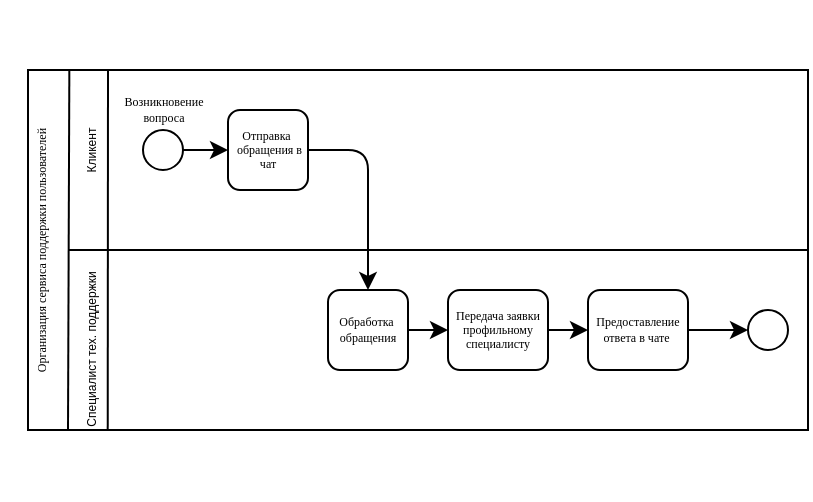 <mxfile version="13.6.4" type="device"><diagram id="Upfvz6pI_EN9o4qVzGVB" name="Page-1"><mxGraphModel dx="413" dy="230" grid="1" gridSize="10" guides="1" tooltips="1" connect="1" arrows="1" fold="1" page="1" pageScale="1" pageWidth="827" pageHeight="1169" math="0" shadow="0"><root><mxCell id="0"/><mxCell id="1" parent="0"/><mxCell id="xtb4a4TuE3vI2LmCWkQj-1" value="" style="rounded=0;whiteSpace=wrap;html=1;" vertex="1" parent="1"><mxGeometry x="170" y="240" width="390" height="180" as="geometry"/></mxCell><mxCell id="xtb4a4TuE3vI2LmCWkQj-2" value="" style="endArrow=none;html=1;entryX=1;entryY=0.5;entryDx=0;entryDy=0;" edge="1" parent="1" target="xtb4a4TuE3vI2LmCWkQj-1"><mxGeometry width="50" height="50" relative="1" as="geometry"><mxPoint x="190" y="330" as="sourcePoint"/><mxPoint x="450" y="350" as="targetPoint"/></mxGeometry></mxCell><mxCell id="xtb4a4TuE3vI2LmCWkQj-3" value="" style="endArrow=none;html=1;entryX=0.053;entryY=0.003;entryDx=0;entryDy=0;entryPerimeter=0;" edge="1" parent="1" target="xtb4a4TuE3vI2LmCWkQj-1"><mxGeometry width="50" height="50" relative="1" as="geometry"><mxPoint x="190" y="420" as="sourcePoint"/><mxPoint x="190" y="219" as="targetPoint"/></mxGeometry></mxCell><mxCell id="xtb4a4TuE3vI2LmCWkQj-4" value="" style="endArrow=none;html=1;exitX=0.08;exitY=0.993;exitDx=0;exitDy=0;exitPerimeter=0;" edge="1" parent="1" source="xtb4a4TuE3vI2LmCWkQj-7"><mxGeometry width="50" height="50" relative="1" as="geometry"><mxPoint x="210.2" y="440" as="sourcePoint"/><mxPoint x="210" y="240" as="targetPoint"/></mxGeometry></mxCell><mxCell id="xtb4a4TuE3vI2LmCWkQj-5" value="&lt;p class=&quot;MsoNormal&quot;&gt;&lt;span style=&quot;font-family: &amp;#34;times new roman&amp;#34; ; font-size: 14 0000pt&quot;&gt;&lt;font style=&quot;font-size: 6px&quot;&gt;Организация сервиса поддержки пользователей&lt;/font&gt;&lt;/span&gt;&lt;/p&gt;" style="text;html=1;strokeColor=none;fillColor=none;align=center;verticalAlign=middle;whiteSpace=wrap;rounded=0;rotation=-90;" vertex="1" parent="1"><mxGeometry x="50" y="320" width="250" height="20" as="geometry"/></mxCell><mxCell id="xtb4a4TuE3vI2LmCWkQj-6" value="&lt;font style=&quot;font-size: 6px&quot;&gt;Кликент&lt;/font&gt;" style="text;html=1;strokeColor=none;fillColor=none;align=center;verticalAlign=middle;whiteSpace=wrap;rounded=0;rotation=270;" vertex="1" parent="1"><mxGeometry x="180" y="270" width="40" height="20" as="geometry"/></mxCell><mxCell id="xtb4a4TuE3vI2LmCWkQj-7" value="&lt;font style=&quot;font-size: 6px&quot;&gt;Специалист тех. поддержки&lt;/font&gt;" style="text;html=1;strokeColor=none;fillColor=none;align=center;verticalAlign=middle;whiteSpace=wrap;rounded=0;rotation=270;" vertex="1" parent="1"><mxGeometry x="152.5" y="370" width="95" height="20" as="geometry"/></mxCell><mxCell id="xtb4a4TuE3vI2LmCWkQj-8" value="" style="ellipse;whiteSpace=wrap;html=1;aspect=fixed;" vertex="1" parent="1"><mxGeometry x="227.5" y="270" width="20" height="20" as="geometry"/></mxCell><mxCell id="xtb4a4TuE3vI2LmCWkQj-9" value="" style="ellipse;whiteSpace=wrap;html=1;aspect=fixed;" vertex="1" parent="1"><mxGeometry x="530" y="360" width="20" height="20" as="geometry"/></mxCell><mxCell id="xtb4a4TuE3vI2LmCWkQj-10" value="&lt;p class=&quot;MsoNormal&quot; style=&quot;font-size: 6px&quot;&gt;&lt;font style=&quot;font-size: 6px&quot;&gt;Отправка&amp;nbsp; &amp;nbsp;&lt;/font&gt;&lt;span&gt;обращения в чат&lt;/span&gt;&lt;/p&gt;" style="rounded=1;html=1;spacing=1;whiteSpace=wrap;fontFamily=Times New Roman;fontSize=6;" vertex="1" parent="1"><mxGeometry x="270" y="260" width="40" height="40" as="geometry"/></mxCell><mxCell id="xtb4a4TuE3vI2LmCWkQj-11" value="&lt;p class=&quot;MsoNormal&quot;&gt;Обработка&amp;nbsp; обращения&lt;/p&gt;" style="rounded=1;html=1;spacing=1;whiteSpace=wrap;fontFamily=Times New Roman;fontSize=6;" vertex="1" parent="1"><mxGeometry x="320" y="350" width="40" height="40" as="geometry"/></mxCell><mxCell id="xtb4a4TuE3vI2LmCWkQj-12" value="&lt;p class=&quot;MsoNormal&quot;&gt;Передача&amp;nbsp;заявки профильному специалисту&lt;/p&gt;" style="rounded=1;html=1;spacing=1;whiteSpace=wrap;fontFamily=Times New Roman;fontSize=6;" vertex="1" parent="1"><mxGeometry x="380" y="350" width="50" height="40" as="geometry"/></mxCell><mxCell id="xtb4a4TuE3vI2LmCWkQj-13" value="&lt;p class=&quot;MsoNormal&quot;&gt;Предоставление ответа в чате&amp;nbsp;&lt;/p&gt;" style="rounded=1;html=1;spacing=1;whiteSpace=wrap;fontFamily=Times New Roman;fontSize=6;" vertex="1" parent="1"><mxGeometry x="450" y="350" width="50" height="40" as="geometry"/></mxCell><mxCell id="xtb4a4TuE3vI2LmCWkQj-14" value="Возникновение вопроса" style="text;html=1;strokeColor=none;fillColor=none;align=center;verticalAlign=middle;whiteSpace=wrap;rounded=0;fontFamily=Times New Roman;fontSize=6;" vertex="1" parent="1"><mxGeometry x="217.5" y="250" width="40" height="20" as="geometry"/></mxCell><mxCell id="xtb4a4TuE3vI2LmCWkQj-15" value="" style="endArrow=classic;html=1;fontFamily=Times New Roman;fontSize=6;exitX=1;exitY=0.5;exitDx=0;exitDy=0;entryX=0;entryY=0.5;entryDx=0;entryDy=0;" edge="1" parent="1" source="xtb4a4TuE3vI2LmCWkQj-8" target="xtb4a4TuE3vI2LmCWkQj-10"><mxGeometry width="50" height="50" relative="1" as="geometry"><mxPoint x="260" y="350" as="sourcePoint"/><mxPoint x="310" y="300" as="targetPoint"/></mxGeometry></mxCell><mxCell id="xtb4a4TuE3vI2LmCWkQj-16" value="" style="endArrow=classic;html=1;fontFamily=Times New Roman;fontSize=6;exitX=1;exitY=0.5;exitDx=0;exitDy=0;entryX=0.5;entryY=0;entryDx=0;entryDy=0;edgeStyle=orthogonalEdgeStyle;" edge="1" parent="1" source="xtb4a4TuE3vI2LmCWkQj-10" target="xtb4a4TuE3vI2LmCWkQj-11"><mxGeometry width="50" height="50" relative="1" as="geometry"><mxPoint x="370" y="290" as="sourcePoint"/><mxPoint x="390" y="270" as="targetPoint"/></mxGeometry></mxCell><mxCell id="xtb4a4TuE3vI2LmCWkQj-17" value="" style="endArrow=classic;html=1;fontFamily=Times New Roman;fontSize=6;exitX=1;exitY=0.5;exitDx=0;exitDy=0;entryX=0;entryY=0.5;entryDx=0;entryDy=0;" edge="1" parent="1" source="xtb4a4TuE3vI2LmCWkQj-11" target="xtb4a4TuE3vI2LmCWkQj-12"><mxGeometry width="50" height="50" relative="1" as="geometry"><mxPoint x="360" y="390" as="sourcePoint"/><mxPoint x="410" y="340" as="targetPoint"/></mxGeometry></mxCell><mxCell id="xtb4a4TuE3vI2LmCWkQj-18" value="" style="endArrow=classic;html=1;fontFamily=Times New Roman;fontSize=6;exitX=1;exitY=0.5;exitDx=0;exitDy=0;entryX=0;entryY=0.5;entryDx=0;entryDy=0;" edge="1" parent="1"><mxGeometry width="50" height="50" relative="1" as="geometry"><mxPoint x="430" y="370" as="sourcePoint"/><mxPoint x="450" y="370" as="targetPoint"/></mxGeometry></mxCell><mxCell id="xtb4a4TuE3vI2LmCWkQj-19" value="" style="endArrow=classic;html=1;fontFamily=Times New Roman;fontSize=6;exitX=1;exitY=0.5;exitDx=0;exitDy=0;entryX=0;entryY=0.5;entryDx=0;entryDy=0;" edge="1" parent="1" target="xtb4a4TuE3vI2LmCWkQj-9"><mxGeometry width="50" height="50" relative="1" as="geometry"><mxPoint x="500" y="370" as="sourcePoint"/><mxPoint x="520" y="370" as="targetPoint"/></mxGeometry></mxCell></root></mxGraphModel></diagram></mxfile>